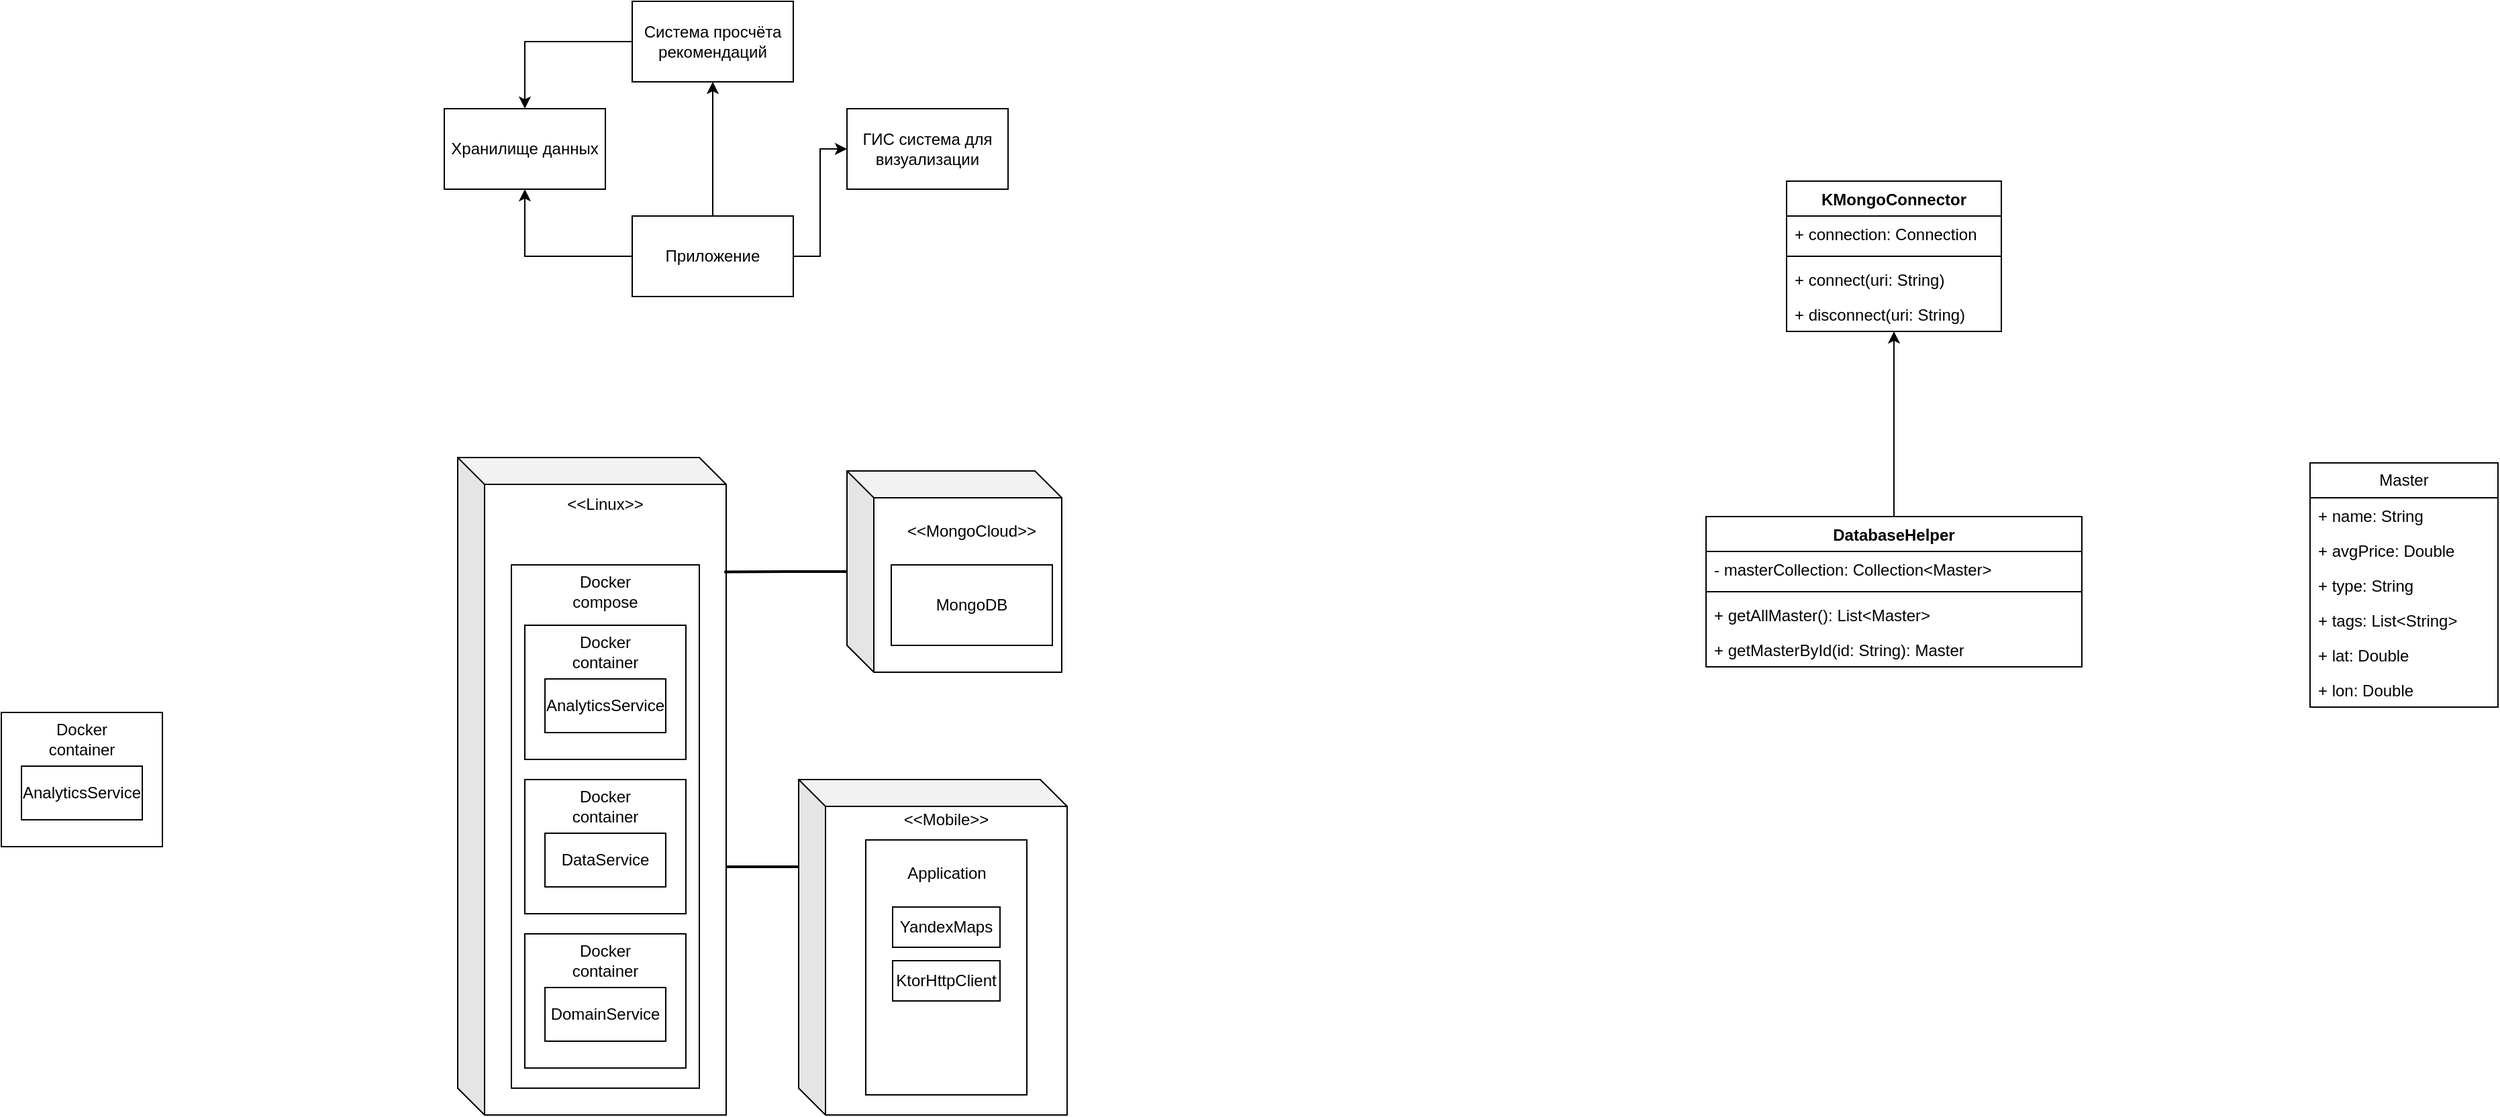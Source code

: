 <mxfile version="22.1.18" type="github">
  <diagram name="Страница — 1" id="Hb7HC62r-5kmaWeTJeMC">
    <mxGraphModel dx="2660" dy="638" grid="1" gridSize="10" guides="1" tooltips="1" connect="1" arrows="1" fold="1" page="1" pageScale="1" pageWidth="827" pageHeight="1169" math="0" shadow="0">
      <root>
        <mxCell id="0" />
        <mxCell id="1" parent="0" />
        <mxCell id="Y7OtBwIMDrIS8E3t_wrS-7" value="Хранилище данных" style="rounded=0;whiteSpace=wrap;html=1;" vertex="1" parent="1">
          <mxGeometry x="50" y="130" width="120" height="60" as="geometry" />
        </mxCell>
        <mxCell id="Y7OtBwIMDrIS8E3t_wrS-10" style="edgeStyle=orthogonalEdgeStyle;rounded=0;orthogonalLoop=1;jettySize=auto;html=1;entryX=0.5;entryY=1;entryDx=0;entryDy=0;" edge="1" parent="1" source="Y7OtBwIMDrIS8E3t_wrS-8" target="Y7OtBwIMDrIS8E3t_wrS-9">
          <mxGeometry relative="1" as="geometry" />
        </mxCell>
        <mxCell id="Y7OtBwIMDrIS8E3t_wrS-12" style="edgeStyle=orthogonalEdgeStyle;rounded=0;orthogonalLoop=1;jettySize=auto;html=1;entryX=0.5;entryY=1;entryDx=0;entryDy=0;" edge="1" parent="1" source="Y7OtBwIMDrIS8E3t_wrS-8" target="Y7OtBwIMDrIS8E3t_wrS-7">
          <mxGeometry relative="1" as="geometry" />
        </mxCell>
        <mxCell id="Y7OtBwIMDrIS8E3t_wrS-14" style="edgeStyle=orthogonalEdgeStyle;rounded=0;orthogonalLoop=1;jettySize=auto;html=1;entryX=0;entryY=0.5;entryDx=0;entryDy=0;" edge="1" parent="1" source="Y7OtBwIMDrIS8E3t_wrS-8" target="Y7OtBwIMDrIS8E3t_wrS-13">
          <mxGeometry relative="1" as="geometry" />
        </mxCell>
        <mxCell id="Y7OtBwIMDrIS8E3t_wrS-8" value="Приложение" style="rounded=0;whiteSpace=wrap;html=1;" vertex="1" parent="1">
          <mxGeometry x="190" y="210" width="120" height="60" as="geometry" />
        </mxCell>
        <mxCell id="Y7OtBwIMDrIS8E3t_wrS-11" style="edgeStyle=orthogonalEdgeStyle;rounded=0;orthogonalLoop=1;jettySize=auto;html=1;" edge="1" parent="1" source="Y7OtBwIMDrIS8E3t_wrS-9" target="Y7OtBwIMDrIS8E3t_wrS-7">
          <mxGeometry relative="1" as="geometry" />
        </mxCell>
        <mxCell id="Y7OtBwIMDrIS8E3t_wrS-9" value="Система просчёта рекомендаций" style="whiteSpace=wrap;html=1;" vertex="1" parent="1">
          <mxGeometry x="190" y="50" width="120" height="60" as="geometry" />
        </mxCell>
        <mxCell id="Y7OtBwIMDrIS8E3t_wrS-13" value="ГИС система для визуализации" style="whiteSpace=wrap;html=1;" vertex="1" parent="1">
          <mxGeometry x="350" y="130" width="120" height="60" as="geometry" />
        </mxCell>
        <mxCell id="Y7OtBwIMDrIS8E3t_wrS-46" style="edgeStyle=orthogonalEdgeStyle;rounded=0;orthogonalLoop=1;jettySize=auto;html=1;strokeWidth=2;endArrow=none;endFill=0;" edge="1" parent="1" source="Y7OtBwIMDrIS8E3t_wrS-15" target="Y7OtBwIMDrIS8E3t_wrS-21">
          <mxGeometry relative="1" as="geometry">
            <Array as="points">
              <mxPoint x="270" y="695" />
              <mxPoint x="270" y="695" />
            </Array>
          </mxGeometry>
        </mxCell>
        <mxCell id="Y7OtBwIMDrIS8E3t_wrS-15" value="" style="shape=cube;whiteSpace=wrap;html=1;boundedLbl=1;backgroundOutline=1;darkOpacity=0.05;darkOpacity2=0.1;" vertex="1" parent="1">
          <mxGeometry x="60" y="390" width="200" height="490" as="geometry" />
        </mxCell>
        <mxCell id="Y7OtBwIMDrIS8E3t_wrS-16" value="&amp;lt;&amp;lt;Linux&amp;gt;&amp;gt;" style="text;html=1;strokeColor=none;fillColor=none;align=center;verticalAlign=middle;whiteSpace=wrap;rounded=0;" vertex="1" parent="1">
          <mxGeometry x="140" y="410" width="60" height="30" as="geometry" />
        </mxCell>
        <mxCell id="Y7OtBwIMDrIS8E3t_wrS-18" value="" style="shape=cube;whiteSpace=wrap;html=1;boundedLbl=1;backgroundOutline=1;darkOpacity=0.05;darkOpacity2=0.1;" vertex="1" parent="1">
          <mxGeometry x="350" y="400" width="160" height="150" as="geometry" />
        </mxCell>
        <mxCell id="Y7OtBwIMDrIS8E3t_wrS-19" value="&amp;lt;&amp;lt;MongoCloud&amp;gt;&amp;gt;" style="text;html=1;strokeColor=none;fillColor=none;align=center;verticalAlign=middle;whiteSpace=wrap;rounded=0;" vertex="1" parent="1">
          <mxGeometry x="413" y="430" width="60" height="30" as="geometry" />
        </mxCell>
        <mxCell id="Y7OtBwIMDrIS8E3t_wrS-20" value="MongoDB" style="whiteSpace=wrap;html=1;" vertex="1" parent="1">
          <mxGeometry x="383" y="470" width="120" height="60" as="geometry" />
        </mxCell>
        <mxCell id="Y7OtBwIMDrIS8E3t_wrS-21" value="" style="shape=cube;whiteSpace=wrap;html=1;boundedLbl=1;backgroundOutline=1;darkOpacity=0.05;darkOpacity2=0.1;" vertex="1" parent="1">
          <mxGeometry x="314" y="630" width="200" height="250" as="geometry" />
        </mxCell>
        <mxCell id="Y7OtBwIMDrIS8E3t_wrS-22" value="&amp;lt;&amp;lt;Mobile&amp;gt;&amp;gt;" style="text;html=1;strokeColor=none;fillColor=none;align=center;verticalAlign=middle;whiteSpace=wrap;rounded=0;" vertex="1" parent="1">
          <mxGeometry x="394" y="645" width="60" height="30" as="geometry" />
        </mxCell>
        <mxCell id="Y7OtBwIMDrIS8E3t_wrS-23" value="" style="whiteSpace=wrap;html=1;" vertex="1" parent="1">
          <mxGeometry x="-280" y="580" width="120" height="100" as="geometry" />
        </mxCell>
        <mxCell id="Y7OtBwIMDrIS8E3t_wrS-25" value="Docker container" style="text;html=1;strokeColor=none;fillColor=none;align=center;verticalAlign=middle;whiteSpace=wrap;rounded=0;" vertex="1" parent="1">
          <mxGeometry x="-250" y="585" width="60" height="30" as="geometry" />
        </mxCell>
        <mxCell id="Y7OtBwIMDrIS8E3t_wrS-28" value="AnalyticsService" style="rounded=0;whiteSpace=wrap;html=1;" vertex="1" parent="1">
          <mxGeometry x="-265" y="620" width="90" height="40" as="geometry" />
        </mxCell>
        <mxCell id="Y7OtBwIMDrIS8E3t_wrS-36" value="" style="whiteSpace=wrap;html=1;" vertex="1" parent="1">
          <mxGeometry x="364" y="675" width="120" height="190" as="geometry" />
        </mxCell>
        <mxCell id="Y7OtBwIMDrIS8E3t_wrS-43" value="" style="whiteSpace=wrap;html=1;" vertex="1" parent="1">
          <mxGeometry x="100" y="470" width="140" height="390" as="geometry" />
        </mxCell>
        <mxCell id="Y7OtBwIMDrIS8E3t_wrS-39" value="Application" style="text;html=1;align=center;verticalAlign=middle;resizable=0;points=[];autosize=1;strokeColor=none;fillColor=none;" vertex="1" parent="1">
          <mxGeometry x="384" y="685" width="80" height="30" as="geometry" />
        </mxCell>
        <mxCell id="Y7OtBwIMDrIS8E3t_wrS-40" value="YandexMaps" style="whiteSpace=wrap;html=1;" vertex="1" parent="1">
          <mxGeometry x="384" y="725" width="80" height="30" as="geometry" />
        </mxCell>
        <mxCell id="Y7OtBwIMDrIS8E3t_wrS-41" value="KtorHttpClient" style="whiteSpace=wrap;html=1;" vertex="1" parent="1">
          <mxGeometry x="384" y="765" width="80" height="30" as="geometry" />
        </mxCell>
        <mxCell id="Y7OtBwIMDrIS8E3t_wrS-29" value="" style="whiteSpace=wrap;html=1;" vertex="1" parent="1">
          <mxGeometry x="110" y="515" width="120" height="100" as="geometry" />
        </mxCell>
        <mxCell id="Y7OtBwIMDrIS8E3t_wrS-30" value="Docker container" style="text;html=1;strokeColor=none;fillColor=none;align=center;verticalAlign=middle;whiteSpace=wrap;rounded=0;" vertex="1" parent="1">
          <mxGeometry x="140" y="520" width="60" height="30" as="geometry" />
        </mxCell>
        <mxCell id="Y7OtBwIMDrIS8E3t_wrS-31" value="AnalyticsService" style="rounded=0;whiteSpace=wrap;html=1;" vertex="1" parent="1">
          <mxGeometry x="125" y="555" width="90" height="40" as="geometry" />
        </mxCell>
        <mxCell id="Y7OtBwIMDrIS8E3t_wrS-32" value="" style="whiteSpace=wrap;html=1;" vertex="1" parent="1">
          <mxGeometry x="110" y="630" width="120" height="100" as="geometry" />
        </mxCell>
        <mxCell id="Y7OtBwIMDrIS8E3t_wrS-33" value="Docker container" style="text;html=1;strokeColor=none;fillColor=none;align=center;verticalAlign=middle;whiteSpace=wrap;rounded=0;" vertex="1" parent="1">
          <mxGeometry x="140" y="635" width="60" height="30" as="geometry" />
        </mxCell>
        <mxCell id="Y7OtBwIMDrIS8E3t_wrS-34" value="DataService" style="rounded=0;whiteSpace=wrap;html=1;" vertex="1" parent="1">
          <mxGeometry x="125" y="670" width="90" height="40" as="geometry" />
        </mxCell>
        <mxCell id="Y7OtBwIMDrIS8E3t_wrS-44" value="Docker compose" style="text;html=1;strokeColor=none;fillColor=none;align=center;verticalAlign=middle;whiteSpace=wrap;rounded=0;" vertex="1" parent="1">
          <mxGeometry x="140" y="475" width="60" height="30" as="geometry" />
        </mxCell>
        <mxCell id="Y7OtBwIMDrIS8E3t_wrS-48" style="edgeStyle=orthogonalEdgeStyle;rounded=0;orthogonalLoop=1;jettySize=auto;html=1;entryX=0.993;entryY=0.174;entryDx=0;entryDy=0;entryPerimeter=0;endArrow=none;endFill=0;strokeWidth=2;" edge="1" parent="1" source="Y7OtBwIMDrIS8E3t_wrS-18" target="Y7OtBwIMDrIS8E3t_wrS-15">
          <mxGeometry relative="1" as="geometry" />
        </mxCell>
        <mxCell id="Y7OtBwIMDrIS8E3t_wrS-49" value="" style="whiteSpace=wrap;html=1;" vertex="1" parent="1">
          <mxGeometry x="110" y="745" width="120" height="100" as="geometry" />
        </mxCell>
        <mxCell id="Y7OtBwIMDrIS8E3t_wrS-50" value="Docker container" style="text;html=1;strokeColor=none;fillColor=none;align=center;verticalAlign=middle;whiteSpace=wrap;rounded=0;" vertex="1" parent="1">
          <mxGeometry x="140" y="750" width="60" height="30" as="geometry" />
        </mxCell>
        <mxCell id="Y7OtBwIMDrIS8E3t_wrS-51" value="DomainService" style="rounded=0;whiteSpace=wrap;html=1;" vertex="1" parent="1">
          <mxGeometry x="125" y="785" width="90" height="40" as="geometry" />
        </mxCell>
        <mxCell id="Y7OtBwIMDrIS8E3t_wrS-92" value="KMongoConnector" style="swimlane;fontStyle=1;align=center;verticalAlign=top;childLayout=stackLayout;horizontal=1;startSize=26;horizontalStack=0;resizeParent=1;resizeParentMax=0;resizeLast=0;collapsible=1;marginBottom=0;whiteSpace=wrap;html=1;" vertex="1" parent="1">
          <mxGeometry x="1050" y="184" width="160" height="112" as="geometry" />
        </mxCell>
        <mxCell id="Y7OtBwIMDrIS8E3t_wrS-93" value="+ connection: Connection" style="text;strokeColor=none;fillColor=none;align=left;verticalAlign=top;spacingLeft=4;spacingRight=4;overflow=hidden;rotatable=0;points=[[0,0.5],[1,0.5]];portConstraint=eastwest;whiteSpace=wrap;html=1;" vertex="1" parent="Y7OtBwIMDrIS8E3t_wrS-92">
          <mxGeometry y="26" width="160" height="26" as="geometry" />
        </mxCell>
        <mxCell id="Y7OtBwIMDrIS8E3t_wrS-94" value="" style="line;strokeWidth=1;fillColor=none;align=left;verticalAlign=middle;spacingTop=-1;spacingLeft=3;spacingRight=3;rotatable=0;labelPosition=right;points=[];portConstraint=eastwest;strokeColor=inherit;" vertex="1" parent="Y7OtBwIMDrIS8E3t_wrS-92">
          <mxGeometry y="52" width="160" height="8" as="geometry" />
        </mxCell>
        <mxCell id="Y7OtBwIMDrIS8E3t_wrS-95" value="+ connect(uri: String)" style="text;strokeColor=none;fillColor=none;align=left;verticalAlign=top;spacingLeft=4;spacingRight=4;overflow=hidden;rotatable=0;points=[[0,0.5],[1,0.5]];portConstraint=eastwest;whiteSpace=wrap;html=1;" vertex="1" parent="Y7OtBwIMDrIS8E3t_wrS-92">
          <mxGeometry y="60" width="160" height="26" as="geometry" />
        </mxCell>
        <mxCell id="Y7OtBwIMDrIS8E3t_wrS-96" value="+ disconnect(uri: String)" style="text;strokeColor=none;fillColor=none;align=left;verticalAlign=top;spacingLeft=4;spacingRight=4;overflow=hidden;rotatable=0;points=[[0,0.5],[1,0.5]];portConstraint=eastwest;whiteSpace=wrap;html=1;" vertex="1" parent="Y7OtBwIMDrIS8E3t_wrS-92">
          <mxGeometry y="86" width="160" height="26" as="geometry" />
        </mxCell>
        <mxCell id="Y7OtBwIMDrIS8E3t_wrS-116" style="edgeStyle=orthogonalEdgeStyle;rounded=0;orthogonalLoop=1;jettySize=auto;html=1;" edge="1" parent="1" source="Y7OtBwIMDrIS8E3t_wrS-97" target="Y7OtBwIMDrIS8E3t_wrS-92">
          <mxGeometry relative="1" as="geometry" />
        </mxCell>
        <mxCell id="Y7OtBwIMDrIS8E3t_wrS-97" value="DatabaseHelper" style="swimlane;fontStyle=1;align=center;verticalAlign=top;childLayout=stackLayout;horizontal=1;startSize=26;horizontalStack=0;resizeParent=1;resizeParentMax=0;resizeLast=0;collapsible=1;marginBottom=0;whiteSpace=wrap;html=1;" vertex="1" parent="1">
          <mxGeometry x="990" y="434" width="280" height="112" as="geometry" />
        </mxCell>
        <mxCell id="Y7OtBwIMDrIS8E3t_wrS-98" value="- masterCollection: Collection&amp;lt;Master&amp;gt;" style="text;strokeColor=none;fillColor=none;align=left;verticalAlign=top;spacingLeft=4;spacingRight=4;overflow=hidden;rotatable=0;points=[[0,0.5],[1,0.5]];portConstraint=eastwest;whiteSpace=wrap;html=1;" vertex="1" parent="Y7OtBwIMDrIS8E3t_wrS-97">
          <mxGeometry y="26" width="280" height="26" as="geometry" />
        </mxCell>
        <mxCell id="Y7OtBwIMDrIS8E3t_wrS-99" value="" style="line;strokeWidth=1;fillColor=none;align=left;verticalAlign=middle;spacingTop=-1;spacingLeft=3;spacingRight=3;rotatable=0;labelPosition=right;points=[];portConstraint=eastwest;strokeColor=inherit;" vertex="1" parent="Y7OtBwIMDrIS8E3t_wrS-97">
          <mxGeometry y="52" width="280" height="8" as="geometry" />
        </mxCell>
        <mxCell id="Y7OtBwIMDrIS8E3t_wrS-100" value="+ getAllMaster(): List&amp;lt;Master&amp;gt;" style="text;strokeColor=none;fillColor=none;align=left;verticalAlign=top;spacingLeft=4;spacingRight=4;overflow=hidden;rotatable=0;points=[[0,0.5],[1,0.5]];portConstraint=eastwest;whiteSpace=wrap;html=1;" vertex="1" parent="Y7OtBwIMDrIS8E3t_wrS-97">
          <mxGeometry y="60" width="280" height="26" as="geometry" />
        </mxCell>
        <mxCell id="Y7OtBwIMDrIS8E3t_wrS-101" value="+ getMasterById(id: String): Master" style="text;strokeColor=none;fillColor=none;align=left;verticalAlign=top;spacingLeft=4;spacingRight=4;overflow=hidden;rotatable=0;points=[[0,0.5],[1,0.5]];portConstraint=eastwest;whiteSpace=wrap;html=1;" vertex="1" parent="Y7OtBwIMDrIS8E3t_wrS-97">
          <mxGeometry y="86" width="280" height="26" as="geometry" />
        </mxCell>
        <mxCell id="Y7OtBwIMDrIS8E3t_wrS-109" value="Master" style="swimlane;fontStyle=0;childLayout=stackLayout;horizontal=1;startSize=26;fillColor=none;horizontalStack=0;resizeParent=1;resizeParentMax=0;resizeLast=0;collapsible=1;marginBottom=0;whiteSpace=wrap;html=1;" vertex="1" parent="1">
          <mxGeometry x="1440" y="394" width="140" height="182" as="geometry" />
        </mxCell>
        <mxCell id="Y7OtBwIMDrIS8E3t_wrS-110" value="+ name: String" style="text;strokeColor=none;fillColor=none;align=left;verticalAlign=top;spacingLeft=4;spacingRight=4;overflow=hidden;rotatable=0;points=[[0,0.5],[1,0.5]];portConstraint=eastwest;whiteSpace=wrap;html=1;" vertex="1" parent="Y7OtBwIMDrIS8E3t_wrS-109">
          <mxGeometry y="26" width="140" height="26" as="geometry" />
        </mxCell>
        <mxCell id="Y7OtBwIMDrIS8E3t_wrS-111" value="+ avgPrice: Double" style="text;strokeColor=none;fillColor=none;align=left;verticalAlign=top;spacingLeft=4;spacingRight=4;overflow=hidden;rotatable=0;points=[[0,0.5],[1,0.5]];portConstraint=eastwest;whiteSpace=wrap;html=1;" vertex="1" parent="Y7OtBwIMDrIS8E3t_wrS-109">
          <mxGeometry y="52" width="140" height="26" as="geometry" />
        </mxCell>
        <mxCell id="Y7OtBwIMDrIS8E3t_wrS-112" value="+ type: String" style="text;strokeColor=none;fillColor=none;align=left;verticalAlign=top;spacingLeft=4;spacingRight=4;overflow=hidden;rotatable=0;points=[[0,0.5],[1,0.5]];portConstraint=eastwest;whiteSpace=wrap;html=1;" vertex="1" parent="Y7OtBwIMDrIS8E3t_wrS-109">
          <mxGeometry y="78" width="140" height="26" as="geometry" />
        </mxCell>
        <mxCell id="Y7OtBwIMDrIS8E3t_wrS-113" value="+ tags: List&amp;lt;String&amp;gt;" style="text;strokeColor=none;fillColor=none;align=left;verticalAlign=top;spacingLeft=4;spacingRight=4;overflow=hidden;rotatable=0;points=[[0,0.5],[1,0.5]];portConstraint=eastwest;whiteSpace=wrap;html=1;" vertex="1" parent="Y7OtBwIMDrIS8E3t_wrS-109">
          <mxGeometry y="104" width="140" height="26" as="geometry" />
        </mxCell>
        <mxCell id="Y7OtBwIMDrIS8E3t_wrS-114" value="+ lat: Double" style="text;strokeColor=none;fillColor=none;align=left;verticalAlign=top;spacingLeft=4;spacingRight=4;overflow=hidden;rotatable=0;points=[[0,0.5],[1,0.5]];portConstraint=eastwest;whiteSpace=wrap;html=1;" vertex="1" parent="Y7OtBwIMDrIS8E3t_wrS-109">
          <mxGeometry y="130" width="140" height="26" as="geometry" />
        </mxCell>
        <mxCell id="Y7OtBwIMDrIS8E3t_wrS-115" value="+ lon: Double" style="text;strokeColor=none;fillColor=none;align=left;verticalAlign=top;spacingLeft=4;spacingRight=4;overflow=hidden;rotatable=0;points=[[0,0.5],[1,0.5]];portConstraint=eastwest;whiteSpace=wrap;html=1;" vertex="1" parent="Y7OtBwIMDrIS8E3t_wrS-109">
          <mxGeometry y="156" width="140" height="26" as="geometry" />
        </mxCell>
      </root>
    </mxGraphModel>
  </diagram>
</mxfile>

